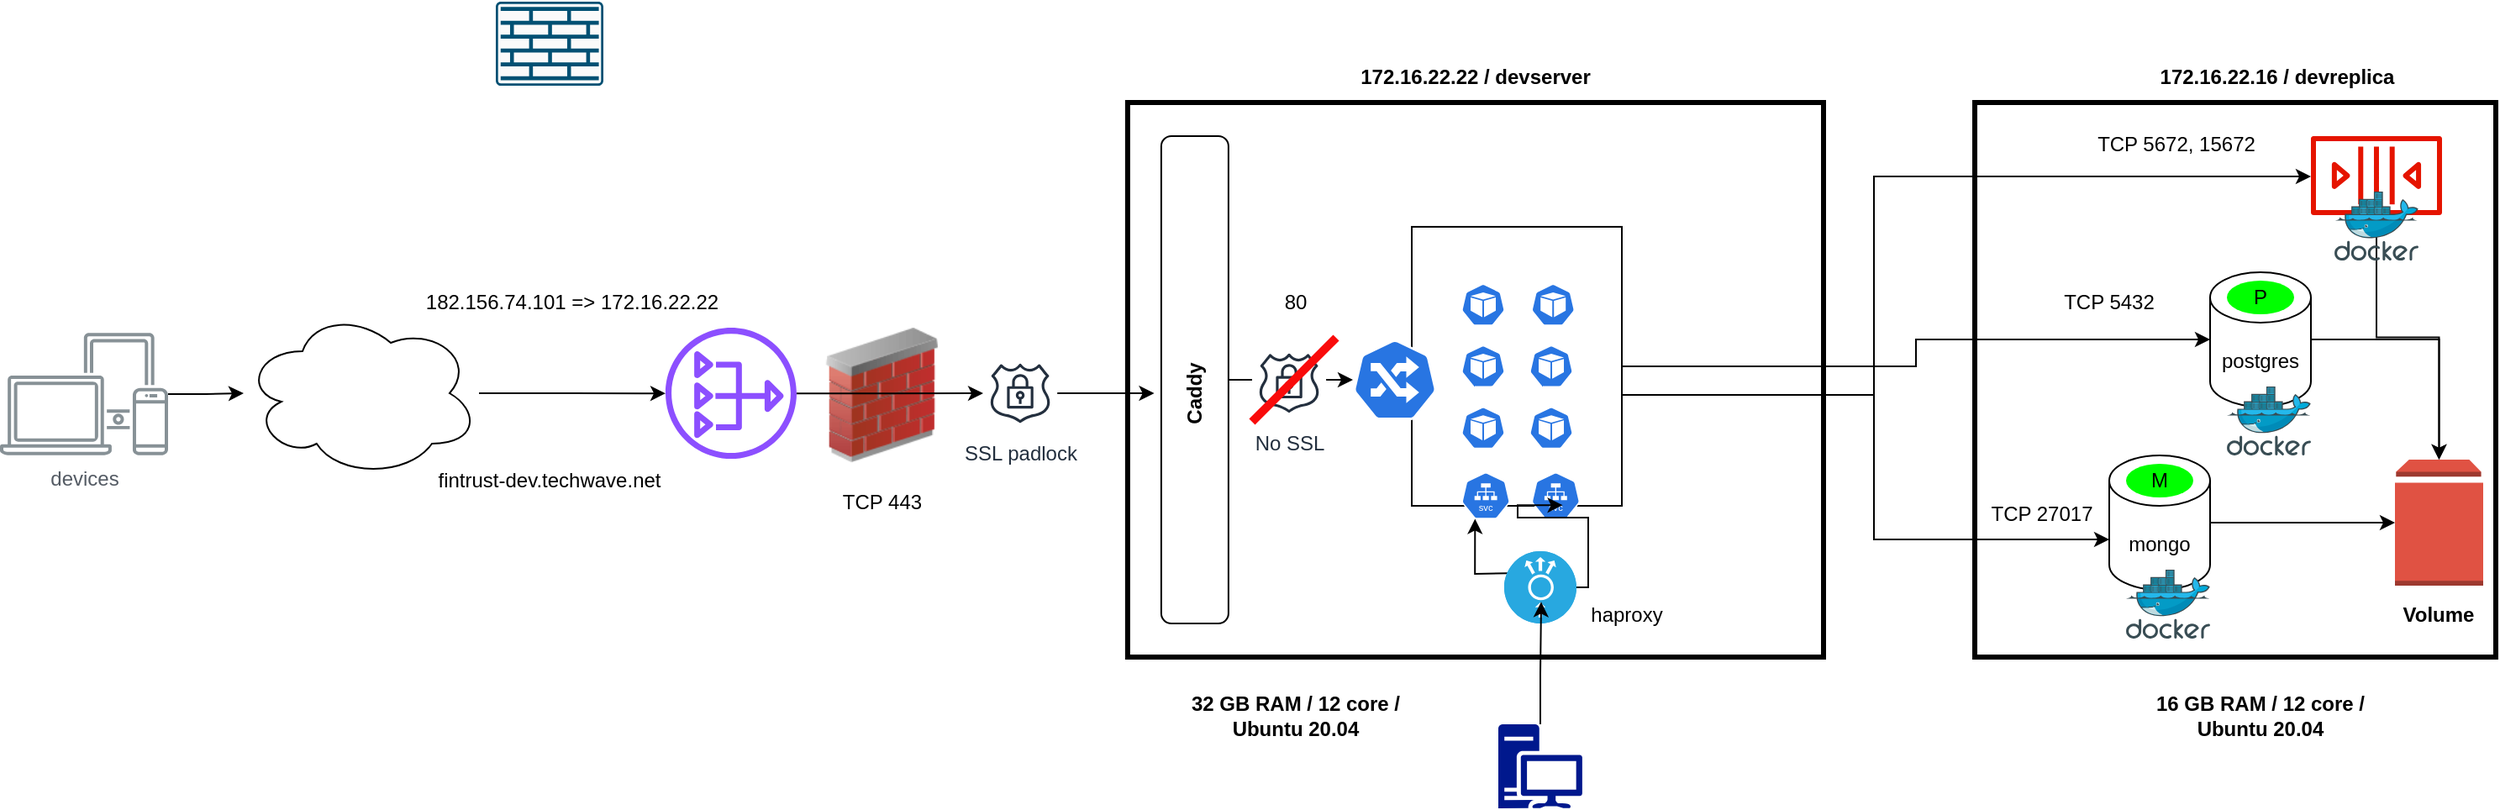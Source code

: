 <mxfile version="24.5.3" type="device">
  <diagram name="development" id="DOWimPerzNUD4stiu_Wy">
    <mxGraphModel dx="1900" dy="629" grid="1" gridSize="10" guides="1" tooltips="1" connect="1" arrows="1" fold="1" page="1" pageScale="1" pageWidth="850" pageHeight="1100" math="0" shadow="0">
      <root>
        <mxCell id="0" />
        <mxCell id="1" parent="0" />
        <mxCell id="UbLsy5ZLPje_TelzxTCp-1" value="" style="rounded=0;whiteSpace=wrap;html=1;strokeWidth=3;" vertex="1" parent="1">
          <mxGeometry x="245.94" y="130" width="414.06" height="330" as="geometry" />
        </mxCell>
        <mxCell id="UbLsy5ZLPje_TelzxTCp-2" value="" style="rounded=0;whiteSpace=wrap;html=1;strokeWidth=3;" vertex="1" parent="1">
          <mxGeometry x="750" y="130" width="310" height="330" as="geometry" />
        </mxCell>
        <mxCell id="UbLsy5ZLPje_TelzxTCp-5" value="" style="group" vertex="1" connectable="0" parent="1">
          <mxGeometry x="265.94" y="150" width="40" height="290" as="geometry" />
        </mxCell>
        <mxCell id="UbLsy5ZLPje_TelzxTCp-3" value="" style="rounded=1;whiteSpace=wrap;html=1;" vertex="1" parent="UbLsy5ZLPje_TelzxTCp-5">
          <mxGeometry width="40" height="290" as="geometry" />
        </mxCell>
        <mxCell id="UbLsy5ZLPje_TelzxTCp-4" value="Caddy" style="text;html=1;align=center;verticalAlign=middle;whiteSpace=wrap;rounded=0;rotation=-90;fontStyle=1" vertex="1" parent="UbLsy5ZLPje_TelzxTCp-5">
          <mxGeometry x="-10" y="128.889" width="60" height="48.333" as="geometry" />
        </mxCell>
        <mxCell id="UbLsy5ZLPje_TelzxTCp-9" style="edgeStyle=orthogonalEdgeStyle;rounded=0;orthogonalLoop=1;jettySize=auto;html=1;" edge="1" parent="1" source="UbLsy5ZLPje_TelzxTCp-6" target="UbLsy5ZLPje_TelzxTCp-8">
          <mxGeometry relative="1" as="geometry" />
        </mxCell>
        <mxCell id="UbLsy5ZLPje_TelzxTCp-6" value="" style="ellipse;shape=cloud;whiteSpace=wrap;html=1;" vertex="1" parent="1">
          <mxGeometry x="-280" y="253" width="140" height="100" as="geometry" />
        </mxCell>
        <mxCell id="UbLsy5ZLPje_TelzxTCp-10" style="edgeStyle=orthogonalEdgeStyle;rounded=0;orthogonalLoop=1;jettySize=auto;html=1;" edge="1" parent="1" source="UbLsy5ZLPje_TelzxTCp-20" target="UbLsy5ZLPje_TelzxTCp-4">
          <mxGeometry relative="1" as="geometry">
            <mxPoint x="230.0" y="303.1" as="sourcePoint" />
          </mxGeometry>
        </mxCell>
        <mxCell id="UbLsy5ZLPje_TelzxTCp-8" value="" style="sketch=0;outlineConnect=0;fontColor=#232F3E;gradientColor=none;fillColor=#8C4FFF;strokeColor=none;dashed=0;verticalLabelPosition=bottom;verticalAlign=top;align=center;html=1;fontSize=12;fontStyle=0;aspect=fixed;pointerEvents=1;shape=mxgraph.aws4.nat_gateway;" vertex="1" parent="1">
          <mxGeometry x="-29" y="264.06" width="78" height="78" as="geometry" />
        </mxCell>
        <mxCell id="UbLsy5ZLPje_TelzxTCp-37" style="edgeStyle=orthogonalEdgeStyle;rounded=0;orthogonalLoop=1;jettySize=auto;html=1;" edge="1" parent="1" target="UbLsy5ZLPje_TelzxTCp-35">
          <mxGeometry relative="1" as="geometry">
            <mxPoint x="564.06" y="304" as="sourcePoint" />
            <Array as="points">
              <mxPoint x="690" y="304" />
              <mxPoint x="690" y="174" />
            </Array>
          </mxGeometry>
        </mxCell>
        <mxCell id="UbLsy5ZLPje_TelzxTCp-13" style="edgeStyle=orthogonalEdgeStyle;rounded=0;orthogonalLoop=1;jettySize=auto;html=1;" edge="1" parent="1" source="UbLsy5ZLPje_TelzxTCp-3" target="UbLsy5ZLPje_TelzxTCp-12">
          <mxGeometry relative="1" as="geometry" />
        </mxCell>
        <mxCell id="UbLsy5ZLPje_TelzxTCp-15" value="TCP 443" style="text;html=1;align=center;verticalAlign=middle;whiteSpace=wrap;rounded=0;" vertex="1" parent="1">
          <mxGeometry x="70" y="353" width="60" height="30" as="geometry" />
        </mxCell>
        <mxCell id="UbLsy5ZLPje_TelzxTCp-16" value="" style="image;html=1;image=img/lib/clip_art/networking/Firewall_02_128x128.png" vertex="1" parent="1">
          <mxGeometry x="60" y="264.06" width="80" height="80" as="geometry" />
        </mxCell>
        <mxCell id="UbLsy5ZLPje_TelzxTCp-17" value="" style="sketch=0;points=[[0.015,0.015,0],[0.985,0.015,0],[0.985,0.985,0],[0.015,0.985,0],[0.25,0,0],[0.5,0,0],[0.75,0,0],[1,0.25,0],[1,0.5,0],[1,0.75,0],[0.75,1,0],[0.5,1,0],[0.25,1,0],[0,0.75,0],[0,0.5,0],[0,0.25,0]];verticalLabelPosition=bottom;html=1;verticalAlign=top;aspect=fixed;align=center;pointerEvents=1;shape=mxgraph.cisco19.rect;prIcon=firewall;fillColor=#FAFAFA;strokeColor=#005073;" vertex="1" parent="1">
          <mxGeometry x="-130" y="70" width="64" height="50" as="geometry" />
        </mxCell>
        <mxCell id="UbLsy5ZLPje_TelzxTCp-18" value="182.156.74.101 =&amp;gt; 172.16.22.22" style="text;html=1;align=center;verticalAlign=middle;whiteSpace=wrap;rounded=0;" vertex="1" parent="1">
          <mxGeometry x="-190" y="234.06" width="211" height="30" as="geometry" />
        </mxCell>
        <mxCell id="UbLsy5ZLPje_TelzxTCp-19" value="fintrust-dev.techwave.net" style="text;html=1;align=center;verticalAlign=middle;whiteSpace=wrap;rounded=0;" vertex="1" parent="1">
          <mxGeometry x="-169" y="340" width="142" height="30" as="geometry" />
        </mxCell>
        <mxCell id="UbLsy5ZLPje_TelzxTCp-21" value="" style="edgeStyle=orthogonalEdgeStyle;rounded=0;orthogonalLoop=1;jettySize=auto;html=1;" edge="1" parent="1" source="UbLsy5ZLPje_TelzxTCp-8" target="UbLsy5ZLPje_TelzxTCp-20">
          <mxGeometry relative="1" as="geometry">
            <mxPoint x="49" y="303" as="sourcePoint" />
            <mxPoint x="216" y="303" as="targetPoint" />
          </mxGeometry>
        </mxCell>
        <mxCell id="UbLsy5ZLPje_TelzxTCp-20" value="SSL padlock" style="sketch=0;outlineConnect=0;fontColor=#232F3E;gradientColor=none;strokeColor=#232F3E;fillColor=#ffffff;dashed=0;verticalLabelPosition=bottom;verticalAlign=top;align=center;html=1;fontSize=12;fontStyle=0;aspect=fixed;shape=mxgraph.aws4.resourceIcon;resIcon=mxgraph.aws4.ssl_padlock;" vertex="1" parent="1">
          <mxGeometry x="160" y="280.97" width="44.06" height="44.06" as="geometry" />
        </mxCell>
        <mxCell id="UbLsy5ZLPje_TelzxTCp-22" value="No SSL" style="sketch=0;outlineConnect=0;fontColor=#232F3E;gradientColor=none;strokeColor=#232F3E;fillColor=#ffffff;dashed=0;verticalLabelPosition=bottom;verticalAlign=top;align=center;html=1;fontSize=12;fontStyle=0;aspect=fixed;shape=mxgraph.aws4.resourceIcon;resIcon=mxgraph.aws4.ssl_padlock;" vertex="1" parent="1">
          <mxGeometry x="320" y="274.94" width="44.06" height="44.06" as="geometry" />
        </mxCell>
        <mxCell id="UbLsy5ZLPje_TelzxTCp-23" value="" style="endArrow=none;html=1;rounded=0;fontStyle=1;strokeColor=#f90b0b;strokeWidth=5;" edge="1" parent="1">
          <mxGeometry width="50" height="50" relative="1" as="geometry">
            <mxPoint x="320" y="320" as="sourcePoint" />
            <mxPoint x="370" y="270" as="targetPoint" />
          </mxGeometry>
        </mxCell>
        <mxCell id="UbLsy5ZLPje_TelzxTCp-24" value="172.16.22.22 / devserver" style="text;html=1;align=center;verticalAlign=middle;whiteSpace=wrap;rounded=0;fontStyle=1" vertex="1" parent="1">
          <mxGeometry x="382.97" y="100" width="140" height="30" as="geometry" />
        </mxCell>
        <mxCell id="UbLsy5ZLPje_TelzxTCp-25" value="80" style="text;html=1;align=center;verticalAlign=middle;whiteSpace=wrap;rounded=0;" vertex="1" parent="1">
          <mxGeometry x="316" y="234" width="60" height="30" as="geometry" />
        </mxCell>
        <mxCell id="UbLsy5ZLPje_TelzxTCp-26" value="" style="group" vertex="1" connectable="0" parent="1">
          <mxGeometry x="830" y="340" width="60" height="109" as="geometry" />
        </mxCell>
        <mxCell id="UbLsy5ZLPje_TelzxTCp-27" value="mongo" style="shape=cylinder3;whiteSpace=wrap;html=1;boundedLbl=1;backgroundOutline=1;size=15;" vertex="1" parent="UbLsy5ZLPje_TelzxTCp-26">
          <mxGeometry width="60" height="80" as="geometry" />
        </mxCell>
        <mxCell id="UbLsy5ZLPje_TelzxTCp-28" value="M" style="ellipse;whiteSpace=wrap;html=1;fillColor=#00FF00;strokeColor=none;" vertex="1" parent="UbLsy5ZLPje_TelzxTCp-26">
          <mxGeometry x="10" y="5" width="40" height="20" as="geometry" />
        </mxCell>
        <mxCell id="UbLsy5ZLPje_TelzxTCp-29" value="" style="image;sketch=0;aspect=fixed;html=1;points=[];align=center;fontSize=12;image=img/lib/mscae/Docker.svg;" vertex="1" parent="UbLsy5ZLPje_TelzxTCp-26">
          <mxGeometry x="10" y="68" width="50" height="41" as="geometry" />
        </mxCell>
        <mxCell id="UbLsy5ZLPje_TelzxTCp-30" value="" style="group" vertex="1" connectable="0" parent="1">
          <mxGeometry x="890" y="231" width="60" height="109" as="geometry" />
        </mxCell>
        <mxCell id="UbLsy5ZLPje_TelzxTCp-31" value="postgres" style="shape=cylinder3;whiteSpace=wrap;html=1;boundedLbl=1;backgroundOutline=1;size=15;" vertex="1" parent="UbLsy5ZLPje_TelzxTCp-30">
          <mxGeometry width="60" height="80" as="geometry" />
        </mxCell>
        <mxCell id="UbLsy5ZLPje_TelzxTCp-32" value="P" style="ellipse;whiteSpace=wrap;html=1;fillColor=#00FF00;strokeColor=none;" vertex="1" parent="UbLsy5ZLPje_TelzxTCp-30">
          <mxGeometry x="10" y="5" width="40" height="20" as="geometry" />
        </mxCell>
        <mxCell id="UbLsy5ZLPje_TelzxTCp-33" value="" style="image;sketch=0;aspect=fixed;html=1;points=[];align=center;fontSize=12;image=img/lib/mscae/Docker.svg;" vertex="1" parent="UbLsy5ZLPje_TelzxTCp-30">
          <mxGeometry x="10" y="68" width="50" height="41" as="geometry" />
        </mxCell>
        <mxCell id="UbLsy5ZLPje_TelzxTCp-48" style="edgeStyle=orthogonalEdgeStyle;rounded=0;orthogonalLoop=1;jettySize=auto;html=1;" edge="1" parent="1" source="UbLsy5ZLPje_TelzxTCp-35" target="UbLsy5ZLPje_TelzxTCp-47">
          <mxGeometry relative="1" as="geometry" />
        </mxCell>
        <mxCell id="UbLsy5ZLPje_TelzxTCp-35" value="" style="sketch=0;outlineConnect=0;fontColor=#ffffff;fillColor=#e51400;strokeColor=#B20000;dashed=0;verticalLabelPosition=bottom;verticalAlign=top;align=center;html=1;fontSize=12;fontStyle=0;aspect=fixed;pointerEvents=1;shape=mxgraph.aws4.queue;" vertex="1" parent="1">
          <mxGeometry x="950" y="150" width="78" height="47" as="geometry" />
        </mxCell>
        <mxCell id="UbLsy5ZLPje_TelzxTCp-36" value="" style="image;sketch=0;aspect=fixed;html=1;points=[];align=center;fontSize=12;image=img/lib/mscae/Docker.svg;" vertex="1" parent="1">
          <mxGeometry x="964" y="183.06" width="50" height="41" as="geometry" />
        </mxCell>
        <mxCell id="UbLsy5ZLPje_TelzxTCp-39" style="edgeStyle=orthogonalEdgeStyle;rounded=0;orthogonalLoop=1;jettySize=auto;html=1;" edge="1" parent="1" source="UbLsy5ZLPje_TelzxTCp-65" target="UbLsy5ZLPje_TelzxTCp-27">
          <mxGeometry relative="1" as="geometry">
            <mxPoint x="564.06" y="304" as="sourcePoint" />
            <Array as="points">
              <mxPoint x="690" y="304" />
              <mxPoint x="690" y="390" />
            </Array>
          </mxGeometry>
        </mxCell>
        <mxCell id="UbLsy5ZLPje_TelzxTCp-38" style="edgeStyle=orthogonalEdgeStyle;rounded=0;orthogonalLoop=1;jettySize=auto;html=1;" edge="1" parent="1" source="UbLsy5ZLPje_TelzxTCp-65" target="UbLsy5ZLPje_TelzxTCp-31">
          <mxGeometry relative="1" as="geometry">
            <mxPoint x="564.06" y="302.1" as="sourcePoint" />
          </mxGeometry>
        </mxCell>
        <mxCell id="UbLsy5ZLPje_TelzxTCp-40" value="TCP 5672, 15672" style="text;html=1;align=center;verticalAlign=middle;whiteSpace=wrap;rounded=0;" vertex="1" parent="1">
          <mxGeometry x="820" y="140" width="100" height="30" as="geometry" />
        </mxCell>
        <mxCell id="UbLsy5ZLPje_TelzxTCp-41" value="TCP 5432" style="text;html=1;align=center;verticalAlign=middle;whiteSpace=wrap;rounded=0;" vertex="1" parent="1">
          <mxGeometry x="780" y="234.06" width="100" height="30" as="geometry" />
        </mxCell>
        <mxCell id="UbLsy5ZLPje_TelzxTCp-42" value="TCP 27017" style="text;html=1;align=center;verticalAlign=middle;whiteSpace=wrap;rounded=0;" vertex="1" parent="1">
          <mxGeometry x="740" y="360" width="100" height="30" as="geometry" />
        </mxCell>
        <mxCell id="UbLsy5ZLPje_TelzxTCp-43" value="172.16.22.16 / devreplica" style="text;html=1;align=center;verticalAlign=middle;whiteSpace=wrap;rounded=0;fontStyle=1" vertex="1" parent="1">
          <mxGeometry x="850" y="100" width="160" height="30" as="geometry" />
        </mxCell>
        <mxCell id="UbLsy5ZLPje_TelzxTCp-44" value="32 GB RAM / 12 core / Ubuntu 20.04" style="text;html=1;align=center;verticalAlign=middle;whiteSpace=wrap;rounded=0;fontStyle=1" vertex="1" parent="1">
          <mxGeometry x="276" y="480" width="140" height="30" as="geometry" />
        </mxCell>
        <mxCell id="UbLsy5ZLPje_TelzxTCp-45" value="16 GB RAM / 12 core / Ubuntu 20.04" style="text;html=1;align=center;verticalAlign=middle;whiteSpace=wrap;rounded=0;fontStyle=1" vertex="1" parent="1">
          <mxGeometry x="850" y="480" width="140" height="30" as="geometry" />
        </mxCell>
        <mxCell id="UbLsy5ZLPje_TelzxTCp-47" value="" style="outlineConnect=0;dashed=0;verticalLabelPosition=bottom;verticalAlign=top;align=center;html=1;shape=mxgraph.aws3.volume;fillColor=#E05243;gradientColor=none;" vertex="1" parent="1">
          <mxGeometry x="1000" y="342.5" width="52.5" height="75" as="geometry" />
        </mxCell>
        <mxCell id="UbLsy5ZLPje_TelzxTCp-49" style="edgeStyle=orthogonalEdgeStyle;rounded=0;orthogonalLoop=1;jettySize=auto;html=1;" edge="1" parent="1" source="UbLsy5ZLPje_TelzxTCp-31" target="UbLsy5ZLPje_TelzxTCp-47">
          <mxGeometry relative="1" as="geometry" />
        </mxCell>
        <mxCell id="UbLsy5ZLPje_TelzxTCp-50" style="edgeStyle=orthogonalEdgeStyle;rounded=0;orthogonalLoop=1;jettySize=auto;html=1;" edge="1" parent="1" source="UbLsy5ZLPje_TelzxTCp-27" target="UbLsy5ZLPje_TelzxTCp-47">
          <mxGeometry relative="1" as="geometry" />
        </mxCell>
        <mxCell id="UbLsy5ZLPje_TelzxTCp-51" value="&lt;b&gt;Volume&lt;/b&gt;" style="text;html=1;align=center;verticalAlign=middle;whiteSpace=wrap;rounded=0;" vertex="1" parent="1">
          <mxGeometry x="996" y="420" width="60" height="30" as="geometry" />
        </mxCell>
        <mxCell id="UbLsy5ZLPje_TelzxTCp-62" style="edgeStyle=orthogonalEdgeStyle;rounded=0;orthogonalLoop=1;jettySize=auto;html=1;" edge="1" parent="1" source="UbLsy5ZLPje_TelzxTCp-61" target="UbLsy5ZLPje_TelzxTCp-6">
          <mxGeometry relative="1" as="geometry" />
        </mxCell>
        <mxCell id="UbLsy5ZLPje_TelzxTCp-61" value="devices" style="sketch=0;outlineConnect=0;gradientColor=none;fontColor=#545B64;strokeColor=none;fillColor=#879196;dashed=0;verticalLabelPosition=bottom;verticalAlign=top;align=center;html=1;fontSize=12;fontStyle=0;aspect=fixed;shape=mxgraph.aws4.illustration_devices;pointerEvents=1" vertex="1" parent="1">
          <mxGeometry x="-425" y="267" width="100" height="73" as="geometry" />
        </mxCell>
        <mxCell id="UbLsy5ZLPje_TelzxTCp-74" value="" style="group" vertex="1" connectable="0" parent="1">
          <mxGeometry x="415" y="203.97" width="125" height="174.03" as="geometry" />
        </mxCell>
        <mxCell id="UbLsy5ZLPje_TelzxTCp-65" value="" style="rounded=0;whiteSpace=wrap;html=1;" vertex="1" parent="UbLsy5ZLPje_TelzxTCp-74">
          <mxGeometry width="125" height="166.03" as="geometry" />
        </mxCell>
        <mxCell id="UbLsy5ZLPje_TelzxTCp-66" value="" style="aspect=fixed;sketch=0;html=1;dashed=0;whitespace=wrap;verticalLabelPosition=bottom;verticalAlign=top;fillColor=#2875E2;strokeColor=#ffffff;points=[[0.005,0.63,0],[0.1,0.2,0],[0.9,0.2,0],[0.5,0,0],[0.995,0.63,0],[0.72,0.99,0],[0.5,1,0],[0.28,0.99,0]];shape=mxgraph.kubernetes.icon2;prIcon=pod" vertex="1" parent="UbLsy5ZLPje_TelzxTCp-74">
          <mxGeometry x="29.48" y="33.911" width="26.038" height="24.994" as="geometry" />
        </mxCell>
        <mxCell id="UbLsy5ZLPje_TelzxTCp-67" value="" style="aspect=fixed;sketch=0;html=1;dashed=0;whitespace=wrap;verticalLabelPosition=bottom;verticalAlign=top;fillColor=#2875E2;strokeColor=#ffffff;points=[[0.005,0.63,0],[0.1,0.2,0],[0.9,0.2,0],[0.5,0,0],[0.995,0.63,0],[0.72,0.99,0],[0.5,1,0],[0.28,0.99,0]];shape=mxgraph.kubernetes.icon2;prIcon=pod" vertex="1" parent="UbLsy5ZLPje_TelzxTCp-74">
          <mxGeometry x="71.09" y="33.911" width="26.038" height="24.994" as="geometry" />
        </mxCell>
        <mxCell id="UbLsy5ZLPje_TelzxTCp-68" value="" style="aspect=fixed;sketch=0;html=1;dashed=0;whitespace=wrap;verticalLabelPosition=bottom;verticalAlign=top;fillColor=#2875E2;strokeColor=#ffffff;points=[[0.005,0.63,0],[0.1,0.2,0],[0.9,0.2,0],[0.5,0,0],[0.995,0.63,0],[0.72,0.99,0],[0.5,1,0],[0.28,0.99,0]];shape=mxgraph.kubernetes.icon2;prIcon=pod" vertex="1" parent="UbLsy5ZLPje_TelzxTCp-74">
          <mxGeometry x="29.48" y="70.518" width="26.038" height="24.994" as="geometry" />
        </mxCell>
        <mxCell id="UbLsy5ZLPje_TelzxTCp-69" value="" style="aspect=fixed;sketch=0;html=1;dashed=0;whitespace=wrap;verticalLabelPosition=bottom;verticalAlign=top;fillColor=#2875E2;strokeColor=#ffffff;points=[[0.005,0.63,0],[0.1,0.2,0],[0.9,0.2,0],[0.5,0,0],[0.995,0.63,0],[0.72,0.99,0],[0.5,1,0],[0.28,0.99,0]];shape=mxgraph.kubernetes.icon2;prIcon=pod" vertex="1" parent="UbLsy5ZLPje_TelzxTCp-74">
          <mxGeometry x="70.0" y="70.518" width="26.038" height="24.994" as="geometry" />
        </mxCell>
        <mxCell id="UbLsy5ZLPje_TelzxTCp-70" value="" style="aspect=fixed;sketch=0;html=1;dashed=0;whitespace=wrap;verticalLabelPosition=bottom;verticalAlign=top;fillColor=#2875E2;strokeColor=#ffffff;points=[[0.005,0.63,0],[0.1,0.2,0],[0.9,0.2,0],[0.5,0,0],[0.995,0.63,0],[0.72,0.99,0],[0.5,1,0],[0.28,0.99,0]];shape=mxgraph.kubernetes.icon2;prIcon=pod" vertex="1" parent="UbLsy5ZLPje_TelzxTCp-74">
          <mxGeometry x="29.48" y="107.107" width="26.038" height="24.994" as="geometry" />
        </mxCell>
        <mxCell id="UbLsy5ZLPje_TelzxTCp-71" value="" style="aspect=fixed;sketch=0;html=1;dashed=0;whitespace=wrap;verticalLabelPosition=bottom;verticalAlign=top;fillColor=#2875E2;strokeColor=#ffffff;points=[[0.005,0.63,0],[0.1,0.2,0],[0.9,0.2,0],[0.5,0,0],[0.995,0.63,0],[0.72,0.99,0],[0.5,1,0],[0.28,0.99,0]];shape=mxgraph.kubernetes.icon2;prIcon=pod" vertex="1" parent="UbLsy5ZLPje_TelzxTCp-74">
          <mxGeometry x="70.0" y="107.107" width="26.038" height="24.994" as="geometry" />
        </mxCell>
        <mxCell id="UbLsy5ZLPje_TelzxTCp-81" value="" style="aspect=fixed;sketch=0;html=1;dashed=0;whitespace=wrap;verticalLabelPosition=bottom;verticalAlign=top;fillColor=#2875E2;strokeColor=#ffffff;points=[[0.005,0.63,0],[0.1,0.2,0],[0.9,0.2,0],[0.5,0,0],[0.995,0.63,0],[0.72,0.99,0],[0.5,1,0],[0.28,0.99,0]];shape=mxgraph.kubernetes.icon2;kubernetesLabel=1;prIcon=svc" vertex="1" parent="UbLsy5ZLPje_TelzxTCp-74">
          <mxGeometry x="29.48" y="146.03" width="29.17" height="28" as="geometry" />
        </mxCell>
        <mxCell id="UbLsy5ZLPje_TelzxTCp-82" value="" style="aspect=fixed;sketch=0;html=1;dashed=0;whitespace=wrap;verticalLabelPosition=bottom;verticalAlign=top;fillColor=#2875E2;strokeColor=#ffffff;points=[[0.005,0.63,0],[0.1,0.2,0],[0.9,0.2,0],[0.5,0,0],[0.995,0.63,0],[0.72,0.99,0],[0.5,1,0],[0.28,0.99,0]];shape=mxgraph.kubernetes.icon2;kubernetesLabel=1;prIcon=svc" vertex="1" parent="UbLsy5ZLPje_TelzxTCp-74">
          <mxGeometry x="71.09" y="146.03" width="29.17" height="28" as="geometry" />
        </mxCell>
        <mxCell id="UbLsy5ZLPje_TelzxTCp-12" value="" style="aspect=fixed;sketch=0;html=1;dashed=0;whitespace=wrap;verticalLabelPosition=bottom;verticalAlign=top;fillColor=#2875E2;strokeColor=#ffffff;points=[[0.005,0.63,0],[0.1,0.2,0],[0.9,0.2,0],[0.5,0,0],[0.995,0.63,0],[0.72,0.99,0],[0.5,1,0],[0.28,0.99,0]];shape=mxgraph.kubernetes.icon2;prIcon=ing" vertex="1" parent="1">
          <mxGeometry x="380" y="271" width="50" height="48" as="geometry" />
        </mxCell>
        <mxCell id="UbLsy5ZLPje_TelzxTCp-83" style="edgeStyle=orthogonalEdgeStyle;rounded=0;orthogonalLoop=1;jettySize=auto;html=1;entryX=0.28;entryY=0.99;entryDx=0;entryDy=0;entryPerimeter=0;" edge="1" parent="1" target="UbLsy5ZLPje_TelzxTCp-81">
          <mxGeometry relative="1" as="geometry">
            <mxPoint x="480" y="410" as="sourcePoint" />
          </mxGeometry>
        </mxCell>
        <mxCell id="UbLsy5ZLPje_TelzxTCp-86" style="edgeStyle=orthogonalEdgeStyle;rounded=0;orthogonalLoop=1;jettySize=auto;html=1;entryX=0.641;entryY=0.7;entryDx=0;entryDy=0;entryPerimeter=0;" edge="1" parent="1" source="UbLsy5ZLPje_TelzxTCp-84" target="UbLsy5ZLPje_TelzxTCp-82">
          <mxGeometry relative="1" as="geometry">
            <Array as="points">
              <mxPoint x="520" y="419" />
              <mxPoint x="520" y="377" />
              <mxPoint x="478" y="377" />
              <mxPoint x="478" y="370" />
            </Array>
          </mxGeometry>
        </mxCell>
        <mxCell id="UbLsy5ZLPje_TelzxTCp-84" value="" style="fillColor=#28A8E0;verticalLabelPosition=bottom;sketch=0;html=1;strokeColor=#ffffff;verticalAlign=top;align=center;points=[[0.145,0.145,0],[0.5,0,0],[0.855,0.145,0],[1,0.5,0],[0.855,0.855,0],[0.5,1,0],[0.145,0.855,0],[0,0.5,0]];pointerEvents=1;shape=mxgraph.cisco_safe.compositeIcon;bgIcon=ellipse;resIcon=mxgraph.cisco_safe.capability.load_balancer;rotation=-90;" vertex="1" parent="1">
          <mxGeometry x="470" y="397" width="43" height="43" as="geometry" />
        </mxCell>
        <mxCell id="UbLsy5ZLPje_TelzxTCp-87" value="haproxy" style="text;html=1;align=center;verticalAlign=middle;whiteSpace=wrap;rounded=0;" vertex="1" parent="1">
          <mxGeometry x="513" y="420" width="60" height="30" as="geometry" />
        </mxCell>
        <mxCell id="UbLsy5ZLPje_TelzxTCp-88" value="" style="sketch=0;aspect=fixed;pointerEvents=1;shadow=0;dashed=0;html=1;strokeColor=none;labelPosition=center;verticalLabelPosition=bottom;verticalAlign=top;align=center;fillColor=#00188D;shape=mxgraph.mscae.enterprise.workstation_client" vertex="1" parent="1">
          <mxGeometry x="466.5" y="500" width="50" height="50" as="geometry" />
        </mxCell>
        <mxCell id="UbLsy5ZLPje_TelzxTCp-89" style="edgeStyle=orthogonalEdgeStyle;rounded=0;orthogonalLoop=1;jettySize=auto;html=1;entryX=0.298;entryY=0.512;entryDx=0;entryDy=0;entryPerimeter=0;" edge="1" parent="1" source="UbLsy5ZLPje_TelzxTCp-88" target="UbLsy5ZLPje_TelzxTCp-84">
          <mxGeometry relative="1" as="geometry" />
        </mxCell>
      </root>
    </mxGraphModel>
  </diagram>
</mxfile>
